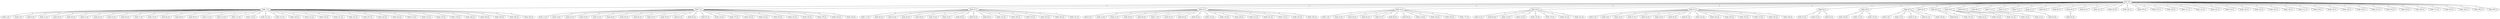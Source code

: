 graph DijkstraGilbert_200_100 {
    "100" [label="Raiz 100"];
    "1" [label="Nodo 1 (1)"];
    "7" [label="Nodo 7 (1)"];
    "16" [label="Nodo 16 (1)"];
    "22" [label="Nodo 22 (1)"];
    "24" [label="Nodo 24 (1)"];
    "26" [label="Nodo 26 (1)"];
    "33" [label="Nodo 33 (1)"];
    "38" [label="Nodo 38 (1)"];
    "39" [label="Nodo 39 (1)"];
    "50" [label="Nodo 50 (1)"];
    "56" [label="Nodo 56 (1)"];
    "59" [label="Nodo 59 (1)"];
    "64" [label="Nodo 64 (1)"];
    "66" [label="Nodo 66 (1)"];
    "68" [label="Nodo 68 (1)"];
    "72" [label="Nodo 72 (1)"];
    "73" [label="Nodo 73 (1)"];
    "75" [label="Nodo 75 (1)"];
    "76" [label="Nodo 76 (1)"];
    "85" [label="Nodo 85 (1)"];
    "89" [label="Nodo 89 (1)"];
    "92" [label="Nodo 92 (1)"];
    "94" [label="Nodo 94 (1)"];
    "101" [label="Nodo 101 (1)"];
    "102" [label="Nodo 102 (1)"];
    "104" [label="Nodo 104 (1)"];
    "105" [label="Nodo 105 (1)"];
    "107" [label="Nodo 107 (1)"];
    "108" [label="Nodo 108 (1)"];
    "111" [label="Nodo 111 (1)"];
    "115" [label="Nodo 115 (1)"];
    "123" [label="Nodo 123 (1)"];
    "124" [label="Nodo 124 (1)"];
    "125" [label="Nodo 125 (1)"];
    "126" [label="Nodo 126 (1)"];
    "129" [label="Nodo 129 (1)"];
    "130" [label="Nodo 130 (1)"];
    "131" [label="Nodo 131 (1)"];
    "138" [label="Nodo 138 (1)"];
    "145" [label="Nodo 145 (1)"];
    "146" [label="Nodo 146 (1)"];
    "149" [label="Nodo 149 (1)"];
    "151" [label="Nodo 151 (1)"];
    "156" [label="Nodo 156 (1)"];
    "166" [label="Nodo 166 (1)"];
    "168" [label="Nodo 168 (1)"];
    "171" [label="Nodo 171 (1)"];
    "183" [label="Nodo 183 (1)"];
    "192" [label="Nodo 192 (1)"];
    "196" [label="Nodo 196 (1)"];
    "198" [label="Nodo 198 (1)"];
    "2" [label="Nodo 2 (2)"];
    "5" [label="Nodo 5 (2)"];
    "8" [label="Nodo 8 (2)"];
    "11" [label="Nodo 11 (2)"];
    "29" [label="Nodo 29 (2)"];
    "30" [label="Nodo 30 (2)"];
    "31" [label="Nodo 31 (2)"];
    "42" [label="Nodo 42 (2)"];
    "43" [label="Nodo 43 (2)"];
    "45" [label="Nodo 45 (2)"];
    "77" [label="Nodo 77 (2)"];
    "78" [label="Nodo 78 (2)"];
    "84" [label="Nodo 84 (2)"];
    "96" [label="Nodo 96 (2)"];
    "98" [label="Nodo 98 (2)"];
    "112" [label="Nodo 112 (2)"];
    "114" [label="Nodo 114 (2)"];
    "117" [label="Nodo 117 (2)"];
    "119" [label="Nodo 119 (2)"];
    "121" [label="Nodo 121 (2)"];
    "127" [label="Nodo 127 (2)"];
    "128" [label="Nodo 128 (2)"];
    "132" [label="Nodo 132 (2)"];
    "136" [label="Nodo 136 (2)"];
    "141" [label="Nodo 141 (2)"];
    "147" [label="Nodo 147 (2)"];
    "157" [label="Nodo 157 (2)"];
    "163" [label="Nodo 163 (2)"];
    "164" [label="Nodo 164 (2)"];
    "172" [label="Nodo 172 (2)"];
    "174" [label="Nodo 174 (2)"];
    "176" [label="Nodo 176 (2)"];
    "178" [label="Nodo 178 (2)"];
    "184" [label="Nodo 184 (2)"];
    "188" [label="Nodo 188 (2)"];
    "189" [label="Nodo 189 (2)"];
    "190" [label="Nodo 190 (2)"];
    "199" [label="Nodo 199 (2)"];
    "13" [label="Nodo 13 (2)"];
    "15" [label="Nodo 15 (2)"];
    "23" [label="Nodo 23 (2)"];
    "25" [label="Nodo 25 (2)"];
    "47" [label="Nodo 47 (2)"];
    "48" [label="Nodo 48 (2)"];
    "49" [label="Nodo 49 (2)"];
    "65" [label="Nodo 65 (2)"];
    "67" [label="Nodo 67 (2)"];
    "79" [label="Nodo 79 (2)"];
    "81" [label="Nodo 81 (2)"];
    "82" [label="Nodo 82 (2)"];
    "87" [label="Nodo 87 (2)"];
    "122" [label="Nodo 122 (2)"];
    "137" [label="Nodo 137 (2)"];
    "142" [label="Nodo 142 (2)"];
    "144" [label="Nodo 144 (2)"];
    "150" [label="Nodo 150 (2)"];
    "153" [label="Nodo 153 (2)"];
    "155" [label="Nodo 155 (2)"];
    "159" [label="Nodo 159 (2)"];
    "165" [label="Nodo 165 (2)"];
    "195" [label="Nodo 195 (2)"];
    "17" [label="Nodo 17 (2)"];
    "20" [label="Nodo 20 (2)"];
    "44" [label="Nodo 44 (2)"];
    "46" [label="Nodo 46 (2)"];
    "58" [label="Nodo 58 (2)"];
    "70" [label="Nodo 70 (2)"];
    "74" [label="Nodo 74 (2)"];
    "80" [label="Nodo 80 (2)"];
    "83" [label="Nodo 83 (2)"];
    "90" [label="Nodo 90 (2)"];
    "134" [label="Nodo 134 (2)"];
    "158" [label="Nodo 158 (2)"];
    "179" [label="Nodo 179 (2)"];
    "180" [label="Nodo 180 (2)"];
    "182" [label="Nodo 182 (2)"];
    "197" [label="Nodo 197 (2)"];
    "6" [label="Nodo 6 (2)"];
    "12" [label="Nodo 12 (2)"];
    "21" [label="Nodo 21 (2)"];
    "36" [label="Nodo 36 (2)"];
    "69" [label="Nodo 69 (2)"];
    "71" [label="Nodo 71 (2)"];
    "93" [label="Nodo 93 (2)"];
    "95" [label="Nodo 95 (2)"];
    "97" [label="Nodo 97 (2)"];
    "133" [label="Nodo 133 (2)"];
    "139" [label="Nodo 139 (2)"];
    "148" [label="Nodo 148 (2)"];
    "152" [label="Nodo 152 (2)"];
    "167" [label="Nodo 167 (2)"];
    "173" [label="Nodo 173 (2)"];
    "193" [label="Nodo 193 (2)"];
    "194" [label="Nodo 194 (2)"];
    "3" [label="Nodo 3 (2)"];
    "19" [label="Nodo 19 (2)"];
    "28" [label="Nodo 28 (2)"];
    "54" [label="Nodo 54 (2)"];
    "57" [label="Nodo 57 (2)"];
    "88" [label="Nodo 88 (2)"];
    "99" [label="Nodo 99 (2)"];
    "116" [label="Nodo 116 (2)"];
    "140" [label="Nodo 140 (2)"];
    "169" [label="Nodo 169 (2)"];
    "177" [label="Nodo 177 (2)"];
    "41" [label="Nodo 41 (2)"];
    "60" [label="Nodo 60 (2)"];
    "110" [label="Nodo 110 (2)"];
    "120" [label="Nodo 120 (2)"];
    "135" [label="Nodo 135 (2)"];
    "170" [label="Nodo 170 (2)"];
    "181" [label="Nodo 181 (2)"];
    "191" [label="Nodo 191 (2)"];
    "0" [label="Nodo 0 (2)"];
    "9" [label="Nodo 9 (2)"];
    "18" [label="Nodo 18 (2)"];
    "27" [label="Nodo 27 (2)"];
    "32" [label="Nodo 32 (2)"];
    "52" [label="Nodo 52 (2)"];
    "55" [label="Nodo 55 (2)"];
    "91" [label="Nodo 91 (2)"];
    "143" [label="Nodo 143 (2)"];
    "154" [label="Nodo 154 (2)"];
    "160" [label="Nodo 160 (2)"];
    "162" [label="Nodo 162 (2)"];
    "175" [label="Nodo 175 (2)"];
    "185" [label="Nodo 185 (2)"];
    "186" [label="Nodo 186 (2)"];
    "35" [label="Nodo 35 (2)"];
    "53" [label="Nodo 53 (2)"];
    "63" [label="Nodo 63 (2)"];
    "106" [label="Nodo 106 (2)"];
    "113" [label="Nodo 113 (2)"];
    "118" [label="Nodo 118 (2)"];
    "4" [label="Nodo 4 (2)"];
    "37" [label="Nodo 37 (2)"];
    "51" [label="Nodo 51 (2)"];
    "61" [label="Nodo 61 (2)"];
    "109" [label="Nodo 109 (2)"];
    "86" [label="Nodo 86 (2)"];
    "187" [label="Nodo 187 (2)"];
    "34" [label="Nodo 34 (2)"];
    "103" [label="Nodo 103 (2)"];
    "161" [label="Nodo 161 (2)"];
    "10" [label="Nodo 10 (2)"];
    "14" [label="Nodo 14 (2)"];
    "40" [label="Nodo 40 (2)"];
    "62" [label="Nodo 62 (2)"];
    "100" -- "1" [label="1"];
    "100" -- "7" [label="1"];
    "100" -- "16" [label="1"];
    "100" -- "22" [label="1"];
    "100" -- "24" [label="1"];
    "100" -- "26" [label="1"];
    "100" -- "33" [label="1"];
    "100" -- "38" [label="1"];
    "100" -- "39" [label="1"];
    "100" -- "50" [label="1"];
    "100" -- "56" [label="1"];
    "100" -- "59" [label="1"];
    "100" -- "64" [label="1"];
    "100" -- "66" [label="1"];
    "100" -- "68" [label="1"];
    "100" -- "72" [label="1"];
    "100" -- "73" [label="1"];
    "100" -- "75" [label="1"];
    "100" -- "76" [label="1"];
    "100" -- "85" [label="1"];
    "100" -- "89" [label="1"];
    "100" -- "92" [label="1"];
    "100" -- "94" [label="1"];
    "100" -- "101" [label="1"];
    "100" -- "102" [label="1"];
    "100" -- "104" [label="1"];
    "100" -- "105" [label="1"];
    "100" -- "107" [label="1"];
    "100" -- "108" [label="1"];
    "100" -- "111" [label="1"];
    "100" -- "115" [label="1"];
    "100" -- "123" [label="1"];
    "100" -- "124" [label="1"];
    "100" -- "125" [label="1"];
    "100" -- "126" [label="1"];
    "100" -- "129" [label="1"];
    "100" -- "130" [label="1"];
    "100" -- "131" [label="1"];
    "100" -- "138" [label="1"];
    "100" -- "145" [label="1"];
    "100" -- "146" [label="1"];
    "100" -- "149" [label="1"];
    "100" -- "151" [label="1"];
    "100" -- "156" [label="1"];
    "100" -- "166" [label="1"];
    "100" -- "168" [label="1"];
    "100" -- "171" [label="1"];
    "100" -- "183" [label="1"];
    "100" -- "192" [label="1"];
    "100" -- "196" [label="1"];
    "100" -- "198" [label="1"];
    "1" -- "2" [label="1"];
    "1" -- "5" [label="1"];
    "1" -- "8" [label="1"];
    "1" -- "11" [label="1"];
    "1" -- "29" [label="1"];
    "1" -- "30" [label="1"];
    "1" -- "31" [label="1"];
    "1" -- "42" [label="1"];
    "1" -- "43" [label="1"];
    "1" -- "45" [label="1"];
    "1" -- "77" [label="1"];
    "1" -- "78" [label="1"];
    "1" -- "84" [label="1"];
    "1" -- "96" [label="1"];
    "1" -- "98" [label="1"];
    "1" -- "112" [label="1"];
    "1" -- "114" [label="1"];
    "1" -- "117" [label="1"];
    "1" -- "119" [label="1"];
    "1" -- "121" [label="1"];
    "1" -- "127" [label="1"];
    "1" -- "128" [label="1"];
    "1" -- "132" [label="1"];
    "1" -- "136" [label="1"];
    "1" -- "141" [label="1"];
    "1" -- "147" [label="1"];
    "1" -- "157" [label="1"];
    "1" -- "163" [label="1"];
    "1" -- "164" [label="1"];
    "1" -- "172" [label="1"];
    "1" -- "174" [label="1"];
    "1" -- "176" [label="1"];
    "1" -- "178" [label="1"];
    "1" -- "184" [label="1"];
    "1" -- "188" [label="1"];
    "1" -- "189" [label="1"];
    "1" -- "190" [label="1"];
    "1" -- "199" [label="1"];
    "7" -- "13" [label="1"];
    "7" -- "15" [label="1"];
    "7" -- "23" [label="1"];
    "7" -- "25" [label="1"];
    "7" -- "47" [label="1"];
    "7" -- "48" [label="1"];
    "7" -- "49" [label="1"];
    "7" -- "65" [label="1"];
    "7" -- "67" [label="1"];
    "7" -- "79" [label="1"];
    "7" -- "81" [label="1"];
    "7" -- "82" [label="1"];
    "7" -- "87" [label="1"];
    "7" -- "122" [label="1"];
    "7" -- "137" [label="1"];
    "7" -- "142" [label="1"];
    "7" -- "144" [label="1"];
    "7" -- "150" [label="1"];
    "7" -- "153" [label="1"];
    "7" -- "155" [label="1"];
    "7" -- "159" [label="1"];
    "7" -- "165" [label="1"];
    "7" -- "195" [label="1"];
    "16" -- "17" [label="1"];
    "16" -- "20" [label="1"];
    "16" -- "44" [label="1"];
    "16" -- "46" [label="1"];
    "16" -- "58" [label="1"];
    "16" -- "70" [label="1"];
    "16" -- "74" [label="1"];
    "16" -- "80" [label="1"];
    "16" -- "83" [label="1"];
    "16" -- "90" [label="1"];
    "16" -- "134" [label="1"];
    "16" -- "158" [label="1"];
    "16" -- "179" [label="1"];
    "16" -- "180" [label="1"];
    "16" -- "182" [label="1"];
    "16" -- "197" [label="1"];
    "22" -- "6" [label="1"];
    "22" -- "12" [label="1"];
    "22" -- "21" [label="1"];
    "22" -- "36" [label="1"];
    "22" -- "69" [label="1"];
    "22" -- "71" [label="1"];
    "22" -- "93" [label="1"];
    "22" -- "95" [label="1"];
    "22" -- "97" [label="1"];
    "22" -- "133" [label="1"];
    "22" -- "139" [label="1"];
    "22" -- "148" [label="1"];
    "22" -- "152" [label="1"];
    "22" -- "167" [label="1"];
    "22" -- "173" [label="1"];
    "22" -- "193" [label="1"];
    "22" -- "194" [label="1"];
    "24" -- "3" [label="1"];
    "24" -- "19" [label="1"];
    "24" -- "28" [label="1"];
    "24" -- "54" [label="1"];
    "24" -- "57" [label="1"];
    "24" -- "88" [label="1"];
    "24" -- "99" [label="1"];
    "24" -- "116" [label="1"];
    "24" -- "140" [label="1"];
    "24" -- "169" [label="1"];
    "24" -- "177" [label="1"];
    "26" -- "41" [label="1"];
    "26" -- "60" [label="1"];
    "26" -- "110" [label="1"];
    "26" -- "120" [label="1"];
    "26" -- "135" [label="1"];
    "26" -- "170" [label="1"];
    "26" -- "181" [label="1"];
    "26" -- "191" [label="1"];
    "33" -- "0" [label="1"];
    "33" -- "9" [label="1"];
    "33" -- "18" [label="1"];
    "33" -- "27" [label="1"];
    "33" -- "32" [label="1"];
    "33" -- "52" [label="1"];
    "33" -- "55" [label="1"];
    "33" -- "91" [label="1"];
    "33" -- "143" [label="1"];
    "33" -- "154" [label="1"];
    "33" -- "160" [label="1"];
    "33" -- "162" [label="1"];
    "33" -- "175" [label="1"];
    "33" -- "185" [label="1"];
    "33" -- "186" [label="1"];
    "38" -- "35" [label="1"];
    "38" -- "53" [label="1"];
    "38" -- "63" [label="1"];
    "39" -- "106" [label="1"];
    "39" -- "113" [label="1"];
    "39" -- "118" [label="1"];
    "50" -- "4" [label="1"];
    "50" -- "37" [label="1"];
    "50" -- "51" [label="1"];
    "50" -- "61" [label="1"];
    "50" -- "109" [label="1"];
    "59" -- "86" [label="1"];
    "59" -- "187" [label="1"];
    "64" -- "34" [label="1"];
    "64" -- "103" [label="1"];
    "64" -- "161" [label="1"];
    "66" -- "10" [label="1"];
    "66" -- "14" [label="1"];
    "72" -- "40" [label="1"];
    "92" -- "62" [label="1"];
}
